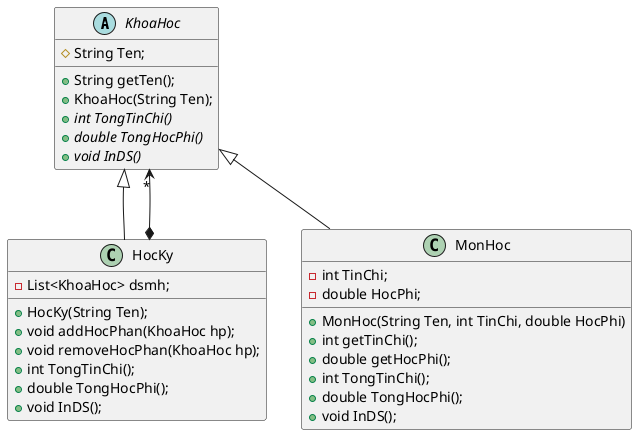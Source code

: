 @startuml
'https://plantuml.com/class-diagram


abstract KhoaHoc{
    #String Ten;
    +String getTen();
    +KhoaHoc(String Ten);
    +int TongTinChi() {abstract}
    +double TongHocPhi() {abstract}
    +void InDS() {abstract}
}
class HocKy extends KhoaHoc {
    -List<KhoaHoc> dsmh;
    +HocKy(String Ten);
    +void addHocPhan(KhoaHoc hp);
    +void removeHocPhan(KhoaHoc hp);
    +int TongTinChi();
    +double TongHocPhi();
    +void InDS();
}
class MonHoc extends KhoaHoc{
    -int TinChi;
    -double HocPhi;
    +MonHoc(String Ten, int TinChi, double HocPhi)
    +int getTinChi();
    +double getHocPhi();
    +int TongTinChi();
    +double TongHocPhi();
    +void InDS();
}

HocKy *--> "*" KhoaHoc

@enduml